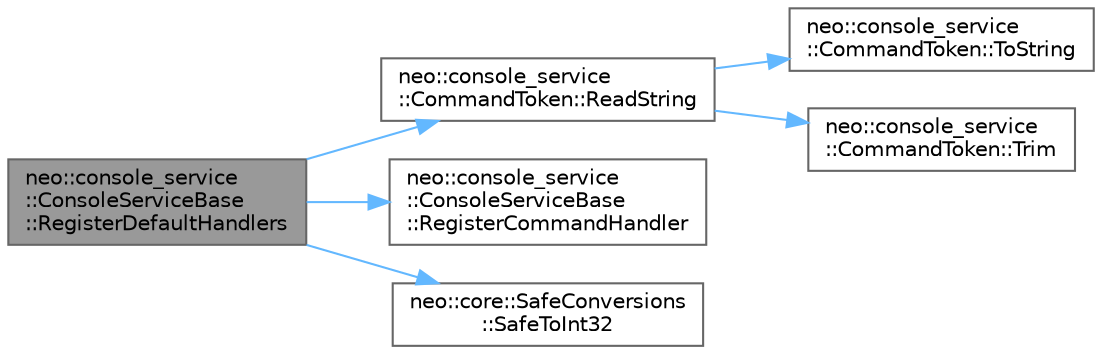 digraph "neo::console_service::ConsoleServiceBase::RegisterDefaultHandlers"
{
 // LATEX_PDF_SIZE
  bgcolor="transparent";
  edge [fontname=Helvetica,fontsize=10,labelfontname=Helvetica,labelfontsize=10];
  node [fontname=Helvetica,fontsize=10,shape=box,height=0.2,width=0.4];
  rankdir="LR";
  Node1 [id="Node000001",label="neo::console_service\l::ConsoleServiceBase\l::RegisterDefaultHandlers",height=0.2,width=0.4,color="gray40", fillcolor="grey60", style="filled", fontcolor="black",tooltip="Registers default command handlers."];
  Node1 -> Node2 [id="edge1_Node000001_Node000002",color="steelblue1",style="solid",tooltip=" "];
  Node2 [id="Node000002",label="neo::console_service\l::CommandToken::ReadString",height=0.2,width=0.4,color="grey40", fillcolor="white", style="filled",URL="$classneo_1_1console__service_1_1_command_token.html#a0ee83319926e3e0dc87b452ccfe61b87",tooltip="Reads a string from the token list."];
  Node2 -> Node3 [id="edge2_Node000002_Node000003",color="steelblue1",style="solid",tooltip=" "];
  Node3 [id="Node000003",label="neo::console_service\l::CommandToken::ToString",height=0.2,width=0.4,color="grey40", fillcolor="white", style="filled",URL="$classneo_1_1console__service_1_1_command_token.html#a2ddaad1927999c1c993abd9c6e68ed34",tooltip="Creates a string from token list."];
  Node2 -> Node4 [id="edge3_Node000002_Node000004",color="steelblue1",style="solid",tooltip=" "];
  Node4 [id="Node000004",label="neo::console_service\l::CommandToken::Trim",height=0.2,width=0.4,color="grey40", fillcolor="white", style="filled",URL="$classneo_1_1console__service_1_1_command_token.html#a1af7bab5ec5b491c4ea53a10738c6a64",tooltip="Trims space tokens from the beginning and end."];
  Node1 -> Node5 [id="edge4_Node000001_Node000005",color="steelblue1",style="solid",tooltip=" "];
  Node5 [id="Node000005",label="neo::console_service\l::ConsoleServiceBase\l::RegisterCommandHandler",height=0.2,width=0.4,color="grey40", fillcolor="white", style="filled",URL="$classneo_1_1console__service_1_1_console_service_base.html#a21cfb445a572abb165fd9845b4887ccf",tooltip="Registers a type handler for command parsing."];
  Node1 -> Node6 [id="edge5_Node000001_Node000006",color="steelblue1",style="solid",tooltip=" "];
  Node6 [id="Node000006",label="neo::core::SafeConversions\l::SafeToInt32",height=0.2,width=0.4,color="grey40", fillcolor="white", style="filled",URL="$classneo_1_1core_1_1_safe_conversions.html#a5d2de8d66410881dae14377d64ac207c",tooltip="Safely convert string to int32_t."];
}
